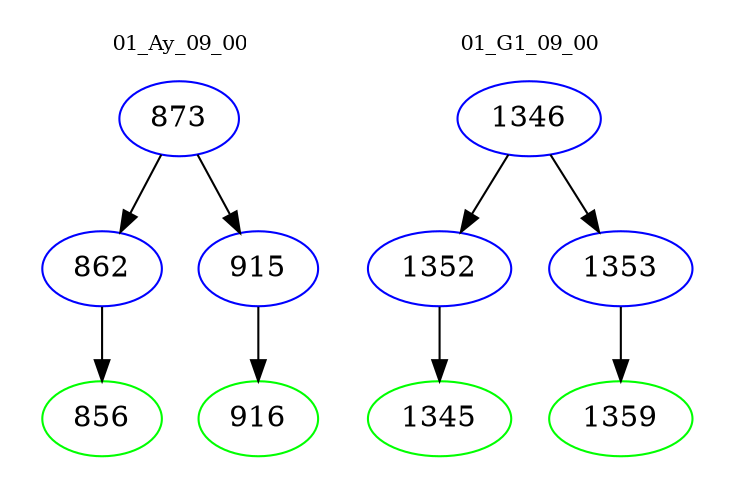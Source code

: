 digraph{
subgraph cluster_0 {
color = white
label = "01_Ay_09_00";
fontsize=10;
T0_873 [label="873", color="blue"]
T0_873 -> T0_862 [color="black"]
T0_862 [label="862", color="blue"]
T0_862 -> T0_856 [color="black"]
T0_856 [label="856", color="green"]
T0_873 -> T0_915 [color="black"]
T0_915 [label="915", color="blue"]
T0_915 -> T0_916 [color="black"]
T0_916 [label="916", color="green"]
}
subgraph cluster_1 {
color = white
label = "01_G1_09_00";
fontsize=10;
T1_1346 [label="1346", color="blue"]
T1_1346 -> T1_1352 [color="black"]
T1_1352 [label="1352", color="blue"]
T1_1352 -> T1_1345 [color="black"]
T1_1345 [label="1345", color="green"]
T1_1346 -> T1_1353 [color="black"]
T1_1353 [label="1353", color="blue"]
T1_1353 -> T1_1359 [color="black"]
T1_1359 [label="1359", color="green"]
}
}
